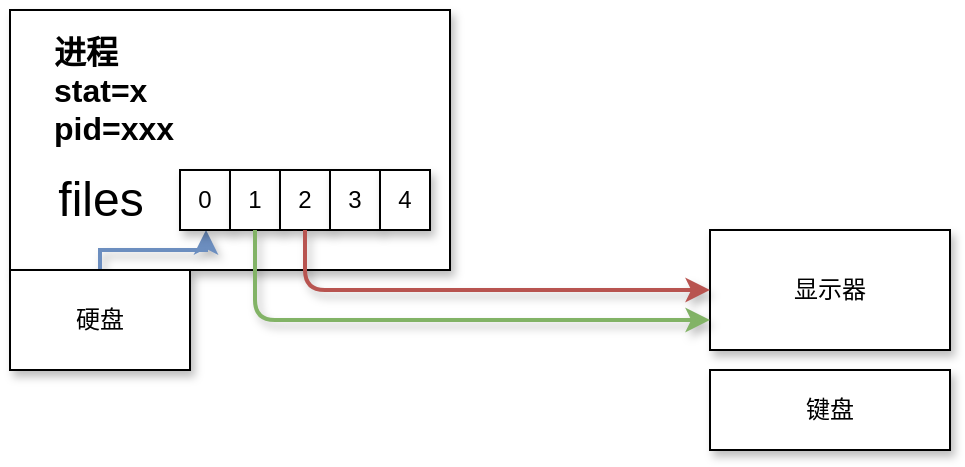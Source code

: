 <mxfile version="14.1.5" type="device"><diagram id="llprVpS2JXMj-etDnCbh" name="第 1 页"><mxGraphModel dx="1576" dy="666" grid="1" gridSize="10" guides="1" tooltips="1" connect="1" arrows="1" fold="1" page="1" pageScale="1" pageWidth="827" pageHeight="1169" math="0" shadow="0"><root><mxCell id="0"/><mxCell id="1" parent="0"/><mxCell id="VIJwpkVdjo9LIe4w0keE-1" value="" style="rounded=0;whiteSpace=wrap;html=1;shadow=1;" parent="1" vertex="1"><mxGeometry x="-10" y="190" width="220" height="130" as="geometry"/></mxCell><mxCell id="VIJwpkVdjo9LIe4w0keE-8" value="" style="edgeStyle=orthogonalEdgeStyle;rounded=0;orthogonalLoop=1;jettySize=auto;html=1;strokeWidth=2;fillColor=#dae8fc;strokeColor=#6c8ebf;shadow=1;exitX=0.5;exitY=0;exitDx=0;exitDy=0;" parent="1" source="VIJwpkVdjo9LIe4w0keE-9" edge="1"><mxGeometry relative="1" as="geometry"><mxPoint x="88" y="300" as="targetPoint"/><Array as="points"><mxPoint x="35" y="310"/><mxPoint x="88" y="310"/></Array></mxGeometry></mxCell><mxCell id="VIJwpkVdjo9LIe4w0keE-2" value="键盘" style="rounded=0;whiteSpace=wrap;html=1;shadow=1;" parent="1" vertex="1"><mxGeometry x="340" y="370" width="120" height="40" as="geometry"/></mxCell><mxCell id="VIJwpkVdjo9LIe4w0keE-5" value="显示器" style="rounded=0;whiteSpace=wrap;html=1;shadow=1;" parent="1" vertex="1"><mxGeometry x="340" y="300" width="120" height="60" as="geometry"/></mxCell><mxCell id="VIJwpkVdjo9LIe4w0keE-9" value="硬盘" style="rounded=0;whiteSpace=wrap;html=1;shadow=1;" parent="1" vertex="1"><mxGeometry x="-10" y="320" width="90" height="50" as="geometry"/></mxCell><mxCell id="VIJwpkVdjo9LIe4w0keE-10" value="0" style="rounded=0;whiteSpace=wrap;html=1;shadow=1;" parent="1" vertex="1"><mxGeometry x="75" y="270" width="25" height="30" as="geometry"/></mxCell><mxCell id="VIJwpkVdjo9LIe4w0keE-11" value="1" style="rounded=0;whiteSpace=wrap;html=1;shadow=1;" parent="1" vertex="1"><mxGeometry x="100" y="270" width="25" height="30" as="geometry"/></mxCell><mxCell id="VIJwpkVdjo9LIe4w0keE-12" value="2" style="rounded=0;whiteSpace=wrap;html=1;shadow=1;" parent="1" vertex="1"><mxGeometry x="125" y="270" width="25" height="30" as="geometry"/></mxCell><mxCell id="VIJwpkVdjo9LIe4w0keE-13" value="3" style="rounded=0;whiteSpace=wrap;html=1;shadow=1;" parent="1" vertex="1"><mxGeometry x="150" y="270" width="25" height="30" as="geometry"/></mxCell><mxCell id="VIJwpkVdjo9LIe4w0keE-14" value="4" style="rounded=0;whiteSpace=wrap;html=1;shadow=1;" parent="1" vertex="1"><mxGeometry x="175" y="270" width="25" height="30" as="geometry"/></mxCell><mxCell id="VIJwpkVdjo9LIe4w0keE-17" value="" style="edgeStyle=segmentEdgeStyle;endArrow=classic;html=1;exitX=0.5;exitY=1;exitDx=0;exitDy=0;entryX=0;entryY=0.75;entryDx=0;entryDy=0;fillColor=#d5e8d4;strokeColor=#82b366;strokeWidth=2;shadow=1;" parent="1" source="VIJwpkVdjo9LIe4w0keE-11" target="VIJwpkVdjo9LIe4w0keE-5" edge="1"><mxGeometry width="50" height="50" relative="1" as="geometry"><mxPoint x="390" y="520" as="sourcePoint"/><mxPoint x="440" y="470" as="targetPoint"/><Array as="points"><mxPoint x="113" y="345"/></Array></mxGeometry></mxCell><mxCell id="VIJwpkVdjo9LIe4w0keE-18" value="" style="edgeStyle=segmentEdgeStyle;endArrow=classic;html=1;exitX=0.5;exitY=1;exitDx=0;exitDy=0;entryX=0;entryY=0.5;entryDx=0;entryDy=0;strokeWidth=2;fillColor=#f8cecc;strokeColor=#b85450;shadow=1;" parent="1" source="VIJwpkVdjo9LIe4w0keE-12" target="VIJwpkVdjo9LIe4w0keE-5" edge="1"><mxGeometry width="50" height="50" relative="1" as="geometry"><mxPoint x="160" y="330" as="sourcePoint"/><mxPoint x="387.5" y="375" as="targetPoint"/><Array as="points"><mxPoint x="138" y="330"/></Array></mxGeometry></mxCell><mxCell id="VIJwpkVdjo9LIe4w0keE-19" value="进程&lt;br style=&quot;font-size: 16px&quot;&gt;stat=x&lt;br style=&quot;font-size: 16px&quot;&gt;pid=xxx" style="text;html=1;align=left;verticalAlign=middle;resizable=0;points=[];autosize=1;fontStyle=1;fontSize=16;shadow=1;" parent="1" vertex="1"><mxGeometry x="10" y="200" width="80" height="60" as="geometry"/></mxCell><mxCell id="VIJwpkVdjo9LIe4w0keE-20" value="files" style="text;html=1;align=center;verticalAlign=middle;resizable=0;points=[];autosize=1;fontSize=24;shadow=1;" parent="1" vertex="1"><mxGeometry x="5" y="270" width="60" height="30" as="geometry"/></mxCell></root></mxGraphModel></diagram></mxfile>